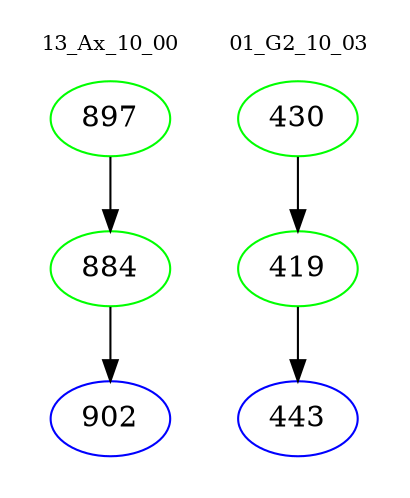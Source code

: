 digraph{
subgraph cluster_0 {
color = white
label = "13_Ax_10_00";
fontsize=10;
T0_897 [label="897", color="green"]
T0_897 -> T0_884 [color="black"]
T0_884 [label="884", color="green"]
T0_884 -> T0_902 [color="black"]
T0_902 [label="902", color="blue"]
}
subgraph cluster_1 {
color = white
label = "01_G2_10_03";
fontsize=10;
T1_430 [label="430", color="green"]
T1_430 -> T1_419 [color="black"]
T1_419 [label="419", color="green"]
T1_419 -> T1_443 [color="black"]
T1_443 [label="443", color="blue"]
}
}
